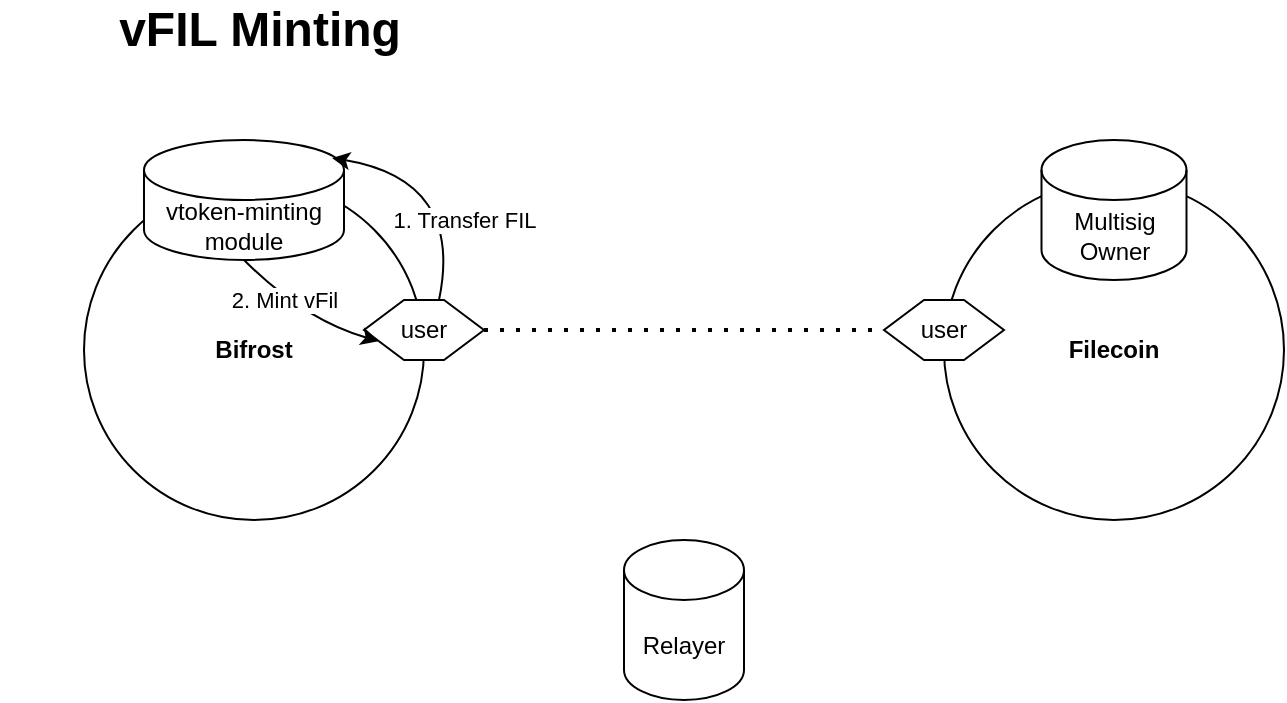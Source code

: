 <mxfile version="21.0.2" type="github">
  <diagram id="1qVJCfuYaMeoUfc-0dYW" name="Page-1">
    <mxGraphModel dx="1434" dy="771" grid="1" gridSize="10" guides="1" tooltips="1" connect="1" arrows="1" fold="1" page="1" pageScale="1" pageWidth="827" pageHeight="1169" math="0" shadow="0">
      <root>
        <mxCell id="0" />
        <mxCell id="1" parent="0" />
        <mxCell id="womPOICztjm91fhaPhi_-15" value="vFIL Minting" style="text;html=1;strokeColor=none;fillColor=none;align=center;verticalAlign=middle;whiteSpace=wrap;rounded=0;fontStyle=1;fontSize=24;" parent="1" vertex="1">
          <mxGeometry x="88" y="60" width="260" height="30" as="geometry" />
        </mxCell>
        <mxCell id="pMloL219qcgL_t570dXO-1" value="&lt;b&gt;Bifrost&lt;/b&gt;" style="ellipse;whiteSpace=wrap;html=1;aspect=fixed;" parent="1" vertex="1">
          <mxGeometry x="130" y="150" width="170" height="170" as="geometry" />
        </mxCell>
        <mxCell id="pMloL219qcgL_t570dXO-2" value="&lt;b&gt;Filecoin&lt;/b&gt;" style="ellipse;whiteSpace=wrap;html=1;aspect=fixed;" parent="1" vertex="1">
          <mxGeometry x="560" y="150" width="170" height="170" as="geometry" />
        </mxCell>
        <mxCell id="pMloL219qcgL_t570dXO-3" value="user" style="shape=hexagon;perimeter=hexagonPerimeter2;whiteSpace=wrap;html=1;fixedSize=1;" parent="1" vertex="1">
          <mxGeometry x="270" y="210" width="60" height="30" as="geometry" />
        </mxCell>
        <mxCell id="pMloL219qcgL_t570dXO-4" value="user" style="shape=hexagon;perimeter=hexagonPerimeter2;whiteSpace=wrap;html=1;fixedSize=1;" parent="1" vertex="1">
          <mxGeometry x="530" y="210" width="60" height="30" as="geometry" />
        </mxCell>
        <mxCell id="pMloL219qcgL_t570dXO-5" value="" style="endArrow=none;dashed=1;html=1;dashPattern=1 3;strokeWidth=2;rounded=0;exitX=1;exitY=0.5;exitDx=0;exitDy=0;entryX=0;entryY=0.5;entryDx=0;entryDy=0;" parent="1" source="pMloL219qcgL_t570dXO-3" target="pMloL219qcgL_t570dXO-4" edge="1">
          <mxGeometry width="50" height="50" relative="1" as="geometry">
            <mxPoint x="370" y="290" as="sourcePoint" />
            <mxPoint x="420" y="240" as="targetPoint" />
          </mxGeometry>
        </mxCell>
        <mxCell id="pMloL219qcgL_t570dXO-6" value="Multisig&lt;br&gt;Owner" style="shape=cylinder3;whiteSpace=wrap;html=1;boundedLbl=1;backgroundOutline=1;size=15;" parent="1" vertex="1">
          <mxGeometry x="608.75" y="130" width="72.5" height="70" as="geometry" />
        </mxCell>
        <mxCell id="pMloL219qcgL_t570dXO-7" value="vtoken-minting module" style="shape=cylinder3;whiteSpace=wrap;html=1;boundedLbl=1;backgroundOutline=1;size=15;" parent="1" vertex="1">
          <mxGeometry x="160" y="130" width="100" height="60" as="geometry" />
        </mxCell>
        <mxCell id="pMloL219qcgL_t570dXO-10" value="1. Transfer FIL" style="curved=1;endArrow=classic;html=1;rounded=0;entryX=0.94;entryY=0.15;entryDx=0;entryDy=0;entryPerimeter=0;exitX=0.625;exitY=0;exitDx=0;exitDy=0;" parent="1" source="pMloL219qcgL_t570dXO-3" target="pMloL219qcgL_t570dXO-7" edge="1">
          <mxGeometry x="-0.345" y="-4" width="50" height="50" relative="1" as="geometry">
            <mxPoint x="410" y="150" as="sourcePoint" />
            <mxPoint x="350" y="110" as="targetPoint" />
            <Array as="points">
              <mxPoint x="320" y="150" />
            </Array>
            <mxPoint as="offset" />
          </mxGeometry>
        </mxCell>
        <mxCell id="pMloL219qcgL_t570dXO-11" value="Relayer" style="shape=cylinder3;whiteSpace=wrap;html=1;boundedLbl=1;backgroundOutline=1;size=15;" parent="1" vertex="1">
          <mxGeometry x="400" y="330" width="60" height="80" as="geometry" />
        </mxCell>
        <mxCell id="pMloL219qcgL_t570dXO-25" value="2. Mint vFil" style="curved=1;endArrow=classic;html=1;rounded=0;exitX=0.5;exitY=1;exitDx=0;exitDy=0;exitPerimeter=0;entryX=0;entryY=0.75;entryDx=0;entryDy=0;" parent="1" source="pMloL219qcgL_t570dXO-7" target="pMloL219qcgL_t570dXO-3" edge="1">
          <mxGeometry x="-0.305" width="50" height="50" relative="1" as="geometry">
            <mxPoint x="203" y="280" as="sourcePoint" />
            <mxPoint x="253" y="230" as="targetPoint" />
            <Array as="points">
              <mxPoint x="240" y="220" />
            </Array>
            <mxPoint as="offset" />
          </mxGeometry>
        </mxCell>
      </root>
    </mxGraphModel>
  </diagram>
</mxfile>
